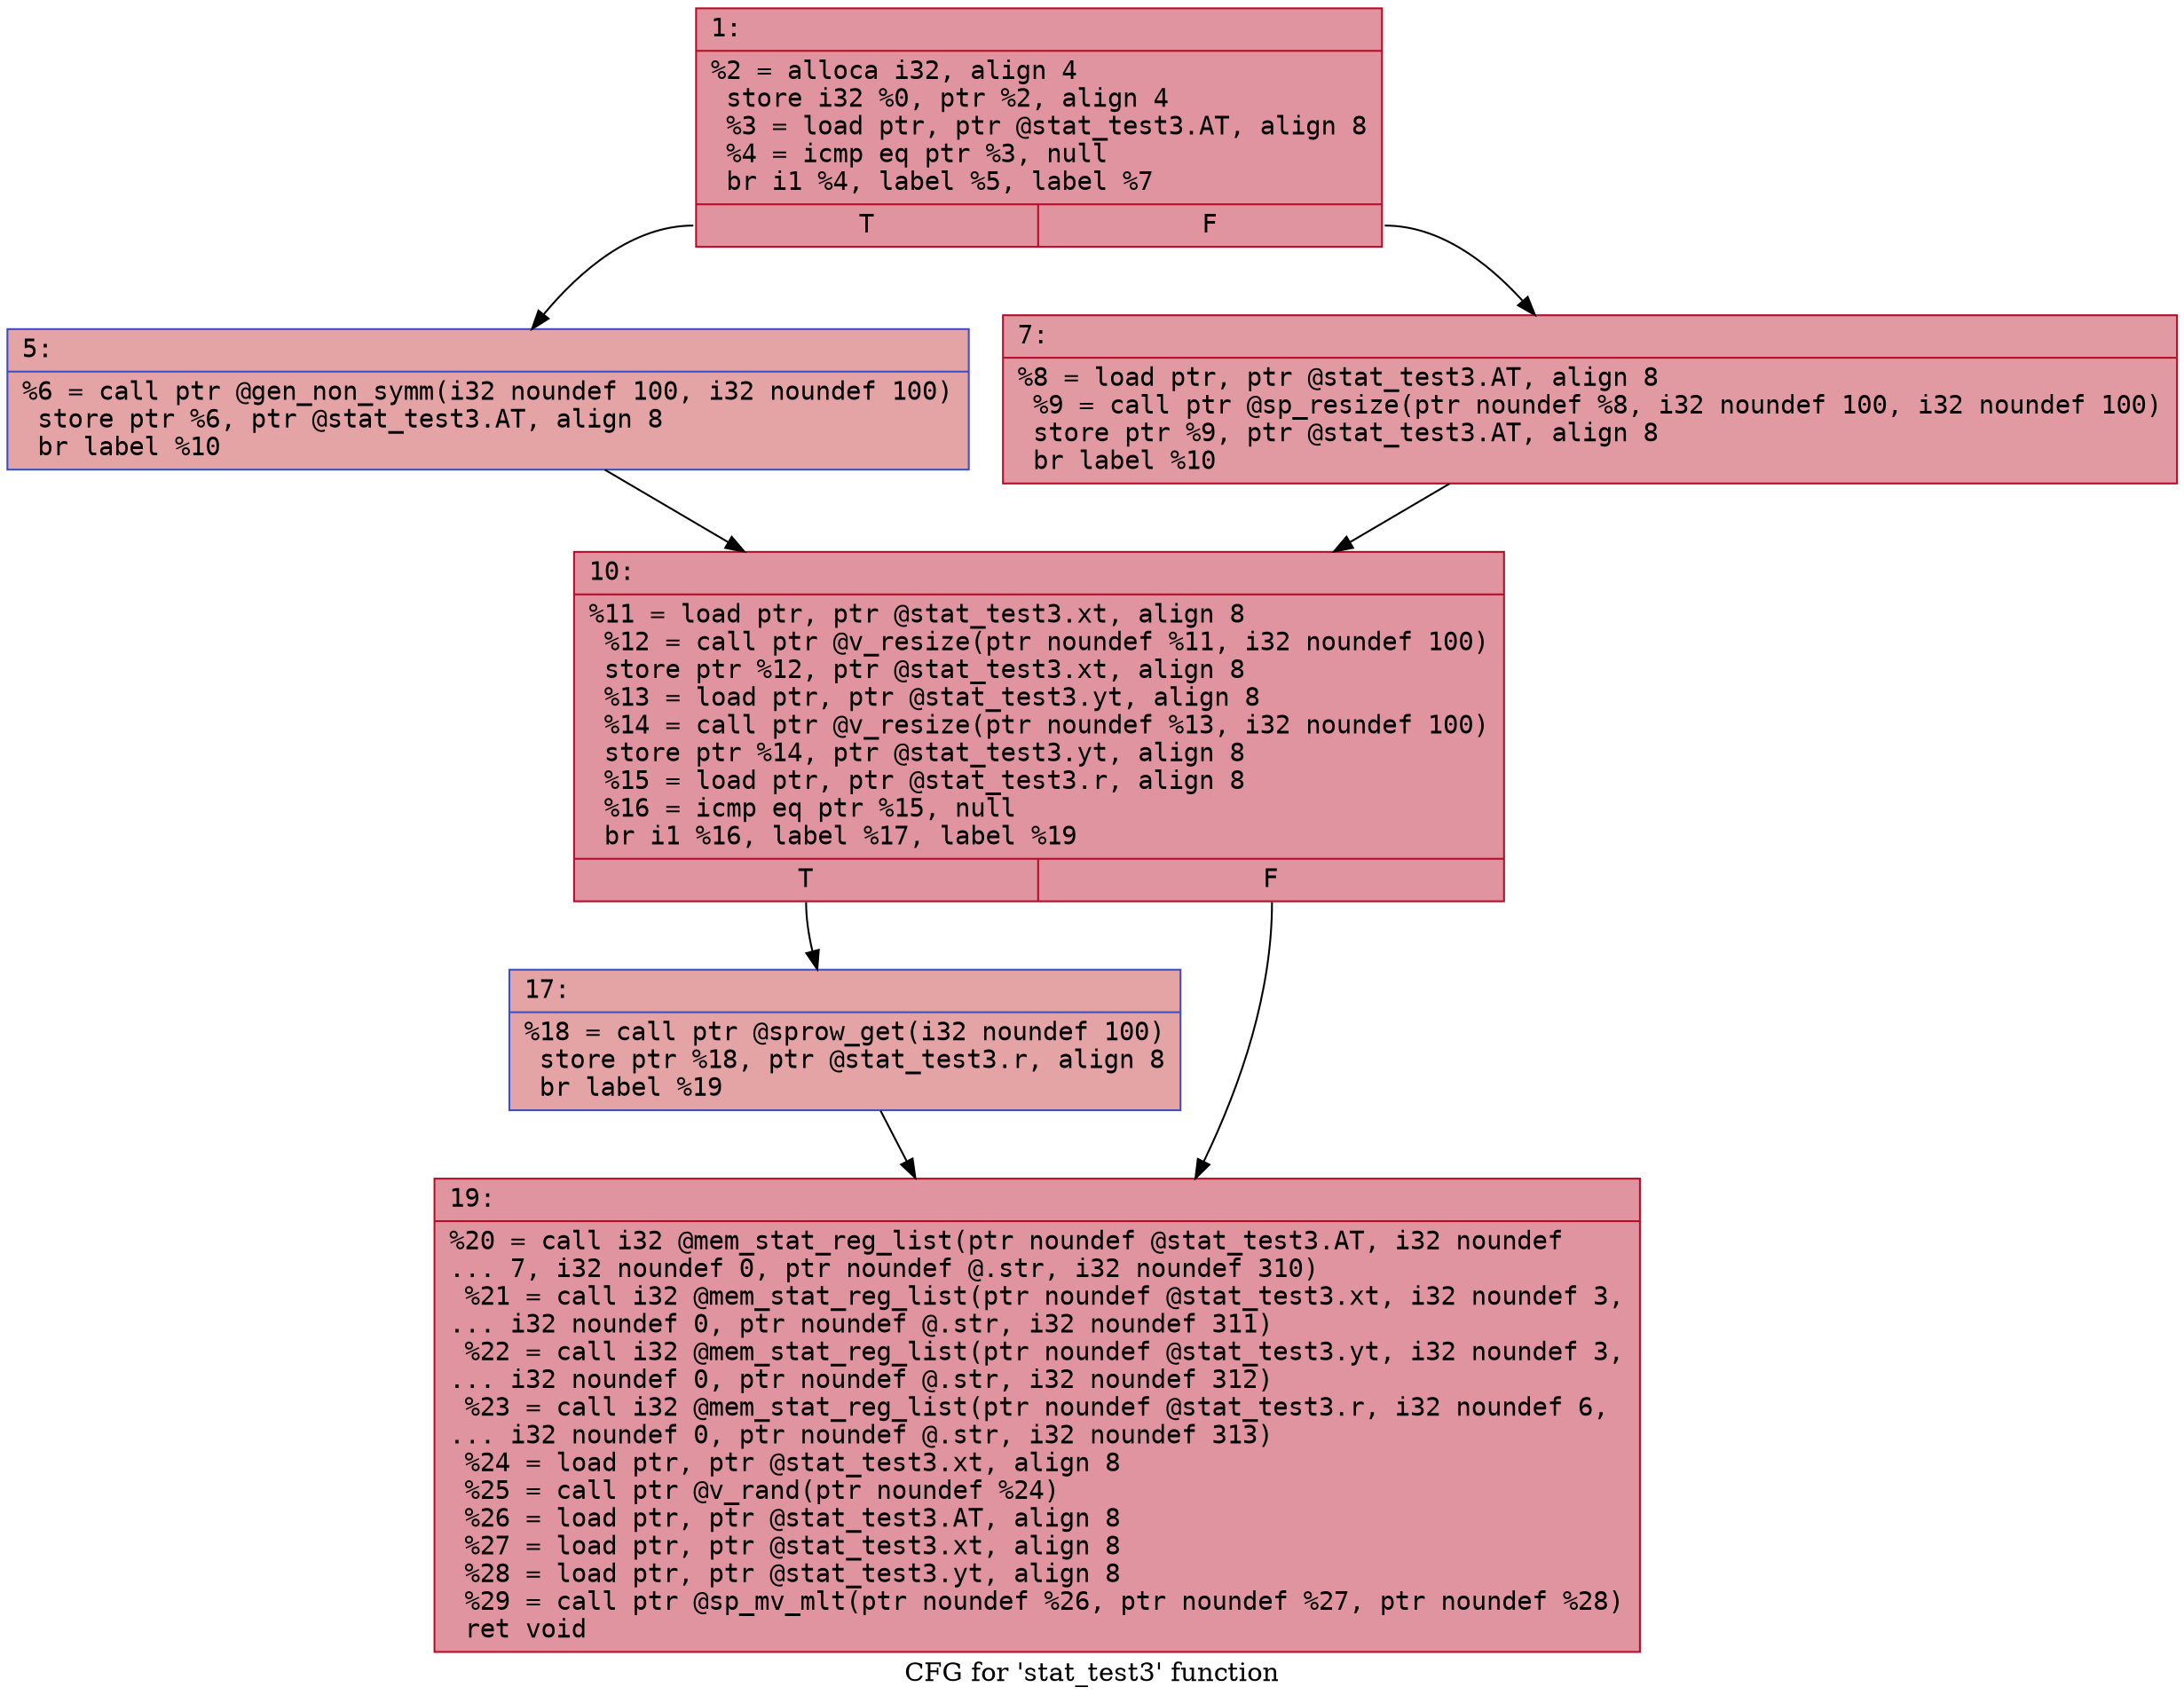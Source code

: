 digraph "CFG for 'stat_test3' function" {
	label="CFG for 'stat_test3' function";

	Node0x6000036c3a20 [shape=record,color="#b70d28ff", style=filled, fillcolor="#b70d2870" fontname="Courier",label="{1:\l|  %2 = alloca i32, align 4\l  store i32 %0, ptr %2, align 4\l  %3 = load ptr, ptr @stat_test3.AT, align 8\l  %4 = icmp eq ptr %3, null\l  br i1 %4, label %5, label %7\l|{<s0>T|<s1>F}}"];
	Node0x6000036c3a20:s0 -> Node0x6000036c3a70[tooltip="1 -> 5\nProbability 37.50%" ];
	Node0x6000036c3a20:s1 -> Node0x6000036c3ac0[tooltip="1 -> 7\nProbability 62.50%" ];
	Node0x6000036c3a70 [shape=record,color="#3d50c3ff", style=filled, fillcolor="#c32e3170" fontname="Courier",label="{5:\l|  %6 = call ptr @gen_non_symm(i32 noundef 100, i32 noundef 100)\l  store ptr %6, ptr @stat_test3.AT, align 8\l  br label %10\l}"];
	Node0x6000036c3a70 -> Node0x6000036c3b10[tooltip="5 -> 10\nProbability 100.00%" ];
	Node0x6000036c3ac0 [shape=record,color="#b70d28ff", style=filled, fillcolor="#bb1b2c70" fontname="Courier",label="{7:\l|  %8 = load ptr, ptr @stat_test3.AT, align 8\l  %9 = call ptr @sp_resize(ptr noundef %8, i32 noundef 100, i32 noundef 100)\l  store ptr %9, ptr @stat_test3.AT, align 8\l  br label %10\l}"];
	Node0x6000036c3ac0 -> Node0x6000036c3b10[tooltip="7 -> 10\nProbability 100.00%" ];
	Node0x6000036c3b10 [shape=record,color="#b70d28ff", style=filled, fillcolor="#b70d2870" fontname="Courier",label="{10:\l|  %11 = load ptr, ptr @stat_test3.xt, align 8\l  %12 = call ptr @v_resize(ptr noundef %11, i32 noundef 100)\l  store ptr %12, ptr @stat_test3.xt, align 8\l  %13 = load ptr, ptr @stat_test3.yt, align 8\l  %14 = call ptr @v_resize(ptr noundef %13, i32 noundef 100)\l  store ptr %14, ptr @stat_test3.yt, align 8\l  %15 = load ptr, ptr @stat_test3.r, align 8\l  %16 = icmp eq ptr %15, null\l  br i1 %16, label %17, label %19\l|{<s0>T|<s1>F}}"];
	Node0x6000036c3b10:s0 -> Node0x6000036c3b60[tooltip="10 -> 17\nProbability 37.50%" ];
	Node0x6000036c3b10:s1 -> Node0x6000036c3bb0[tooltip="10 -> 19\nProbability 62.50%" ];
	Node0x6000036c3b60 [shape=record,color="#3d50c3ff", style=filled, fillcolor="#c32e3170" fontname="Courier",label="{17:\l|  %18 = call ptr @sprow_get(i32 noundef 100)\l  store ptr %18, ptr @stat_test3.r, align 8\l  br label %19\l}"];
	Node0x6000036c3b60 -> Node0x6000036c3bb0[tooltip="17 -> 19\nProbability 100.00%" ];
	Node0x6000036c3bb0 [shape=record,color="#b70d28ff", style=filled, fillcolor="#b70d2870" fontname="Courier",label="{19:\l|  %20 = call i32 @mem_stat_reg_list(ptr noundef @stat_test3.AT, i32 noundef\l... 7, i32 noundef 0, ptr noundef @.str, i32 noundef 310)\l  %21 = call i32 @mem_stat_reg_list(ptr noundef @stat_test3.xt, i32 noundef 3,\l... i32 noundef 0, ptr noundef @.str, i32 noundef 311)\l  %22 = call i32 @mem_stat_reg_list(ptr noundef @stat_test3.yt, i32 noundef 3,\l... i32 noundef 0, ptr noundef @.str, i32 noundef 312)\l  %23 = call i32 @mem_stat_reg_list(ptr noundef @stat_test3.r, i32 noundef 6,\l... i32 noundef 0, ptr noundef @.str, i32 noundef 313)\l  %24 = load ptr, ptr @stat_test3.xt, align 8\l  %25 = call ptr @v_rand(ptr noundef %24)\l  %26 = load ptr, ptr @stat_test3.AT, align 8\l  %27 = load ptr, ptr @stat_test3.xt, align 8\l  %28 = load ptr, ptr @stat_test3.yt, align 8\l  %29 = call ptr @sp_mv_mlt(ptr noundef %26, ptr noundef %27, ptr noundef %28)\l  ret void\l}"];
}

